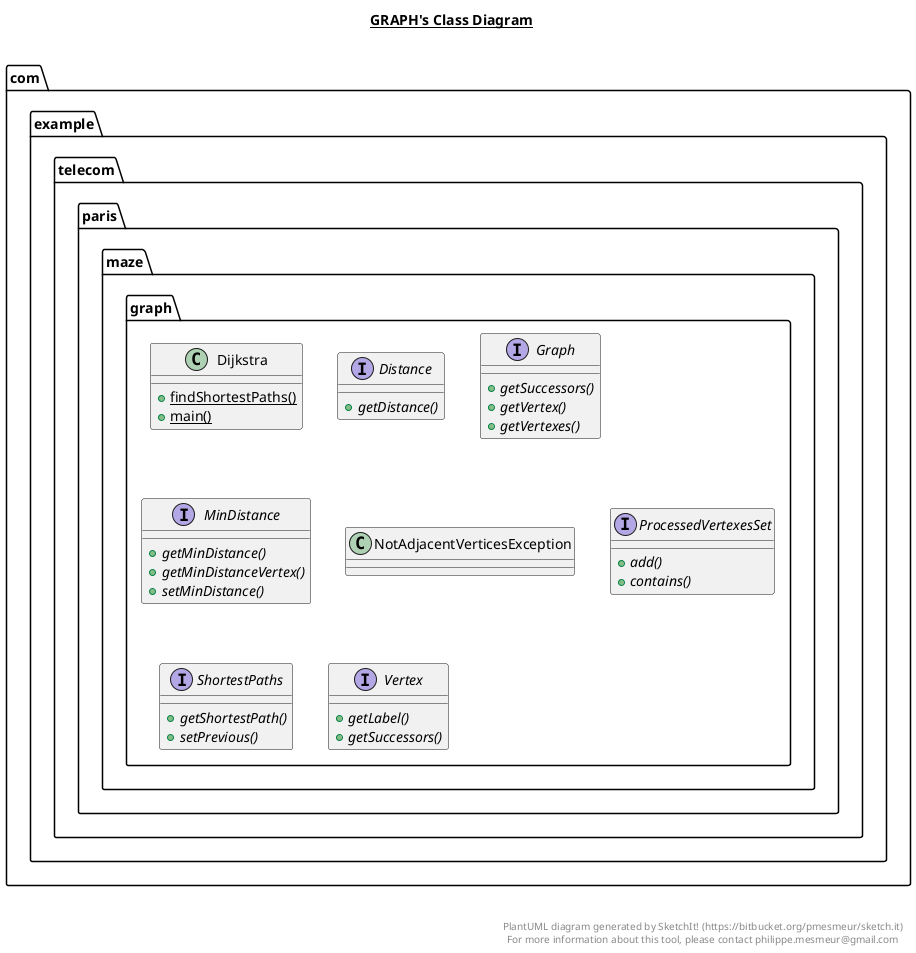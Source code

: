 @startuml

title __GRAPH's Class Diagram__\n

  namespace com.example.telecom.paris.maze.graph {
    class com.example.telecom.paris.maze.graph.Dijkstra {
        {static} + findShortestPaths()
        {static} + main()
    }
  }
  

  namespace com.example.telecom.paris.maze.graph {
    interface com.example.telecom.paris.maze.graph.Distance {
        {abstract} + getDistance()
    }
  }
  

  namespace com.example.telecom.paris.maze.graph {
    interface com.example.telecom.paris.maze.graph.Graph {
        {abstract} + getSuccessors()
        {abstract} + getVertex()
        {abstract} + getVertexes()
    }
  }
  

  namespace com.example.telecom.paris.maze.graph {
    interface com.example.telecom.paris.maze.graph.MinDistance {
        {abstract} + getMinDistance()
        {abstract} + getMinDistanceVertex()
        {abstract} + setMinDistance()
    }
  }
  

  namespace com.example.telecom.paris.maze.graph {
    class com.example.telecom.paris.maze.graph.NotAdjacentVerticesException {
    }
  }
  

  namespace com.example.telecom.paris.maze.graph {
    interface com.example.telecom.paris.maze.graph.ProcessedVertexesSet {
        {abstract} + add()
        {abstract} + contains()
    }
  }
  

  namespace com.example.telecom.paris.maze.graph {
    interface com.example.telecom.paris.maze.graph.ShortestPaths {
        {abstract} + getShortestPath()
        {abstract} + setPrevious()
    }
  }
  

  namespace com.example.telecom.paris.maze.graph {
    interface com.example.telecom.paris.maze.graph.Vertex {
        {abstract} + getLabel()
        {abstract} + getSuccessors()
    }
  }
  



right footer


PlantUML diagram generated by SketchIt! (https://bitbucket.org/pmesmeur/sketch.it)
For more information about this tool, please contact philippe.mesmeur@gmail.com
endfooter

@enduml
